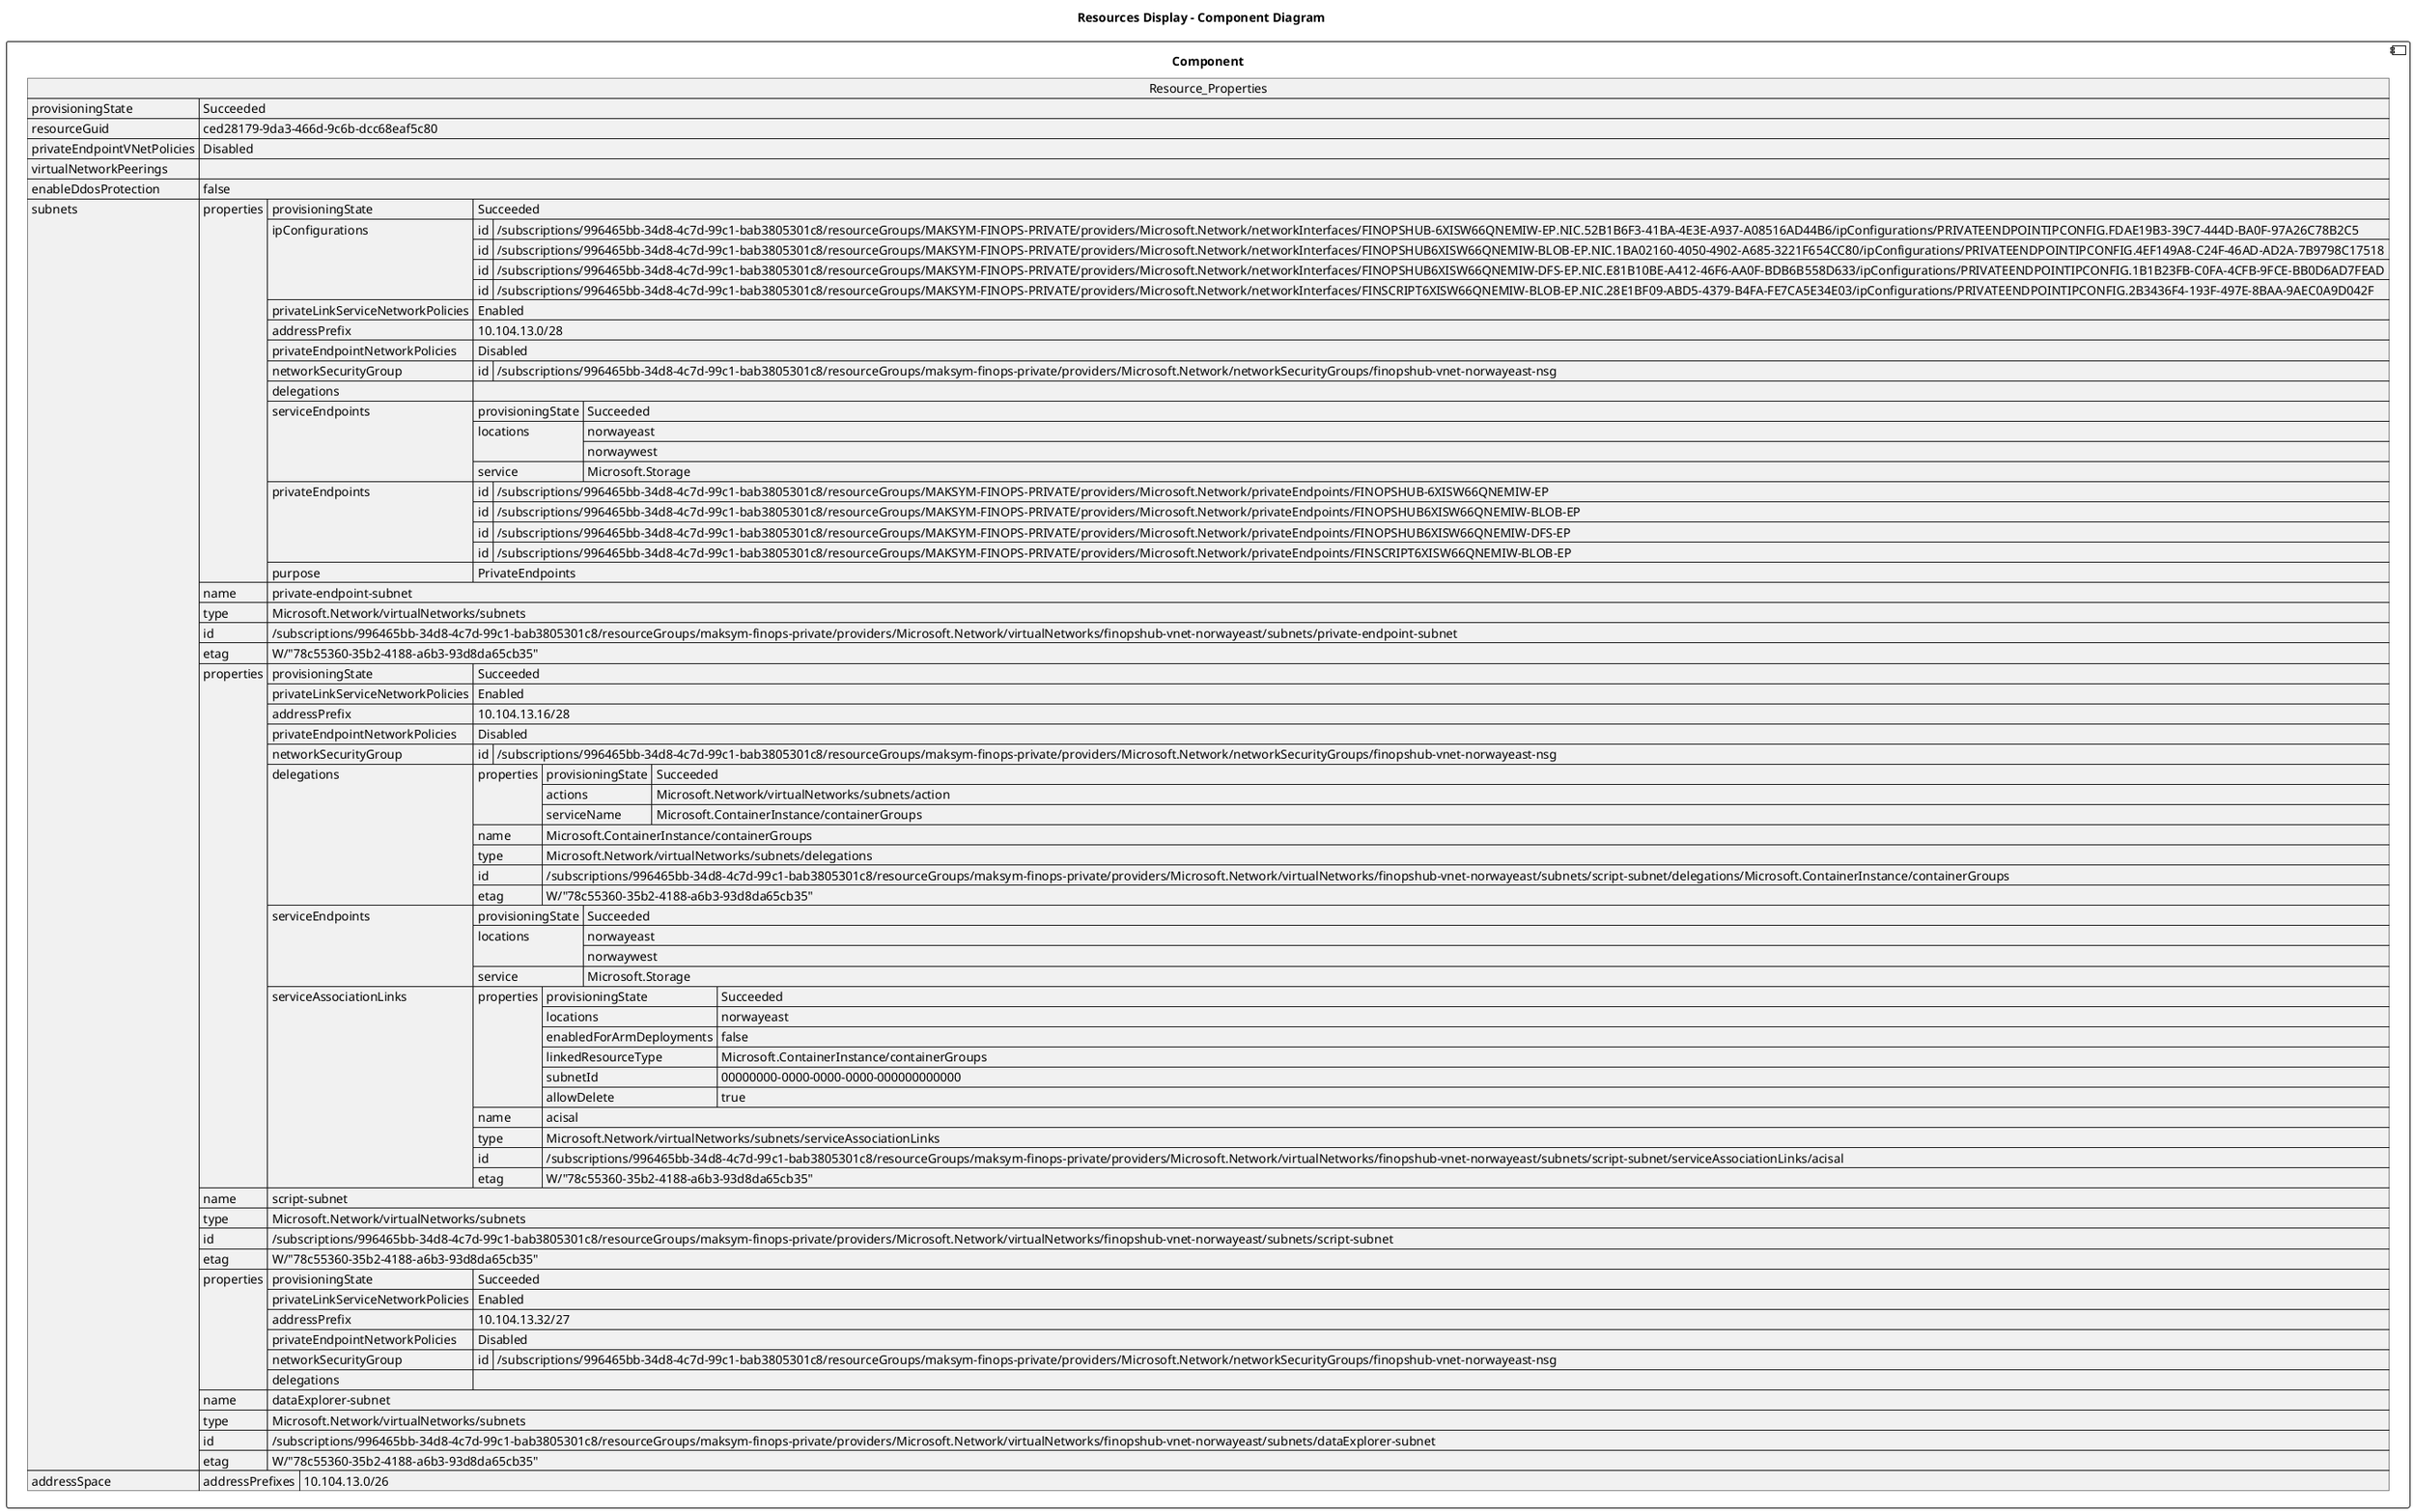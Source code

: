 @startuml

title Resources Display - Component Diagram

component Component {

json  Resource_Properties {
  "provisioningState": "Succeeded",
  "resourceGuid": "ced28179-9da3-466d-9c6b-dcc68eaf5c80",
  "privateEndpointVNetPolicies": "Disabled",
  "virtualNetworkPeerings": [],
  "enableDdosProtection": false,
  "subnets": [
    {
      "properties": {
        "provisioningState": "Succeeded",
        "ipConfigurations": [
          {
            "id": "/subscriptions/996465bb-34d8-4c7d-99c1-bab3805301c8/resourceGroups/MAKSYM-FINOPS-PRIVATE/providers/Microsoft.Network/networkInterfaces/FINOPSHUB-6XISW66QNEMIW-EP.NIC.52B1B6F3-41BA-4E3E-A937-A08516AD44B6/ipConfigurations/PRIVATEENDPOINTIPCONFIG.FDAE19B3-39C7-444D-BA0F-97A26C78B2C5"
          },
          {
            "id": "/subscriptions/996465bb-34d8-4c7d-99c1-bab3805301c8/resourceGroups/MAKSYM-FINOPS-PRIVATE/providers/Microsoft.Network/networkInterfaces/FINOPSHUB6XISW66QNEMIW-BLOB-EP.NIC.1BA02160-4050-4902-A685-3221F654CC80/ipConfigurations/PRIVATEENDPOINTIPCONFIG.4EF149A8-C24F-46AD-AD2A-7B9798C17518"
          },
          {
            "id": "/subscriptions/996465bb-34d8-4c7d-99c1-bab3805301c8/resourceGroups/MAKSYM-FINOPS-PRIVATE/providers/Microsoft.Network/networkInterfaces/FINOPSHUB6XISW66QNEMIW-DFS-EP.NIC.E81B10BE-A412-46F6-AA0F-BDB6B558D633/ipConfigurations/PRIVATEENDPOINTIPCONFIG.1B1B23FB-C0FA-4CFB-9FCE-BB0D6AD7FEAD"
          },
          {
            "id": "/subscriptions/996465bb-34d8-4c7d-99c1-bab3805301c8/resourceGroups/MAKSYM-FINOPS-PRIVATE/providers/Microsoft.Network/networkInterfaces/FINSCRIPT6XISW66QNEMIW-BLOB-EP.NIC.28E1BF09-ABD5-4379-B4FA-FE7CA5E34E03/ipConfigurations/PRIVATEENDPOINTIPCONFIG.2B3436F4-193F-497E-8BAA-9AEC0A9D042F"
          }
        ],
        "privateLinkServiceNetworkPolicies": "Enabled",
        "addressPrefix": "10.104.13.0/28",
        "privateEndpointNetworkPolicies": "Disabled",
        "networkSecurityGroup": {
          "id": "/subscriptions/996465bb-34d8-4c7d-99c1-bab3805301c8/resourceGroups/maksym-finops-private/providers/Microsoft.Network/networkSecurityGroups/finopshub-vnet-norwayeast-nsg"
        },
        "delegations": [],
        "serviceEndpoints": [
          {
            "provisioningState": "Succeeded",
            "locations": [
              "norwayeast",
              "norwaywest"
            ],
            "service": "Microsoft.Storage"
          }
        ],
        "privateEndpoints": [
          {
            "id": "/subscriptions/996465bb-34d8-4c7d-99c1-bab3805301c8/resourceGroups/MAKSYM-FINOPS-PRIVATE/providers/Microsoft.Network/privateEndpoints/FINOPSHUB-6XISW66QNEMIW-EP"
          },
          {
            "id": "/subscriptions/996465bb-34d8-4c7d-99c1-bab3805301c8/resourceGroups/MAKSYM-FINOPS-PRIVATE/providers/Microsoft.Network/privateEndpoints/FINOPSHUB6XISW66QNEMIW-BLOB-EP"
          },
          {
            "id": "/subscriptions/996465bb-34d8-4c7d-99c1-bab3805301c8/resourceGroups/MAKSYM-FINOPS-PRIVATE/providers/Microsoft.Network/privateEndpoints/FINOPSHUB6XISW66QNEMIW-DFS-EP"
          },
          {
            "id": "/subscriptions/996465bb-34d8-4c7d-99c1-bab3805301c8/resourceGroups/MAKSYM-FINOPS-PRIVATE/providers/Microsoft.Network/privateEndpoints/FINSCRIPT6XISW66QNEMIW-BLOB-EP"
          }
        ],
        "purpose": "PrivateEndpoints"
      },
      "name": "private-endpoint-subnet",
      "type": "Microsoft.Network/virtualNetworks/subnets",
      "id": "/subscriptions/996465bb-34d8-4c7d-99c1-bab3805301c8/resourceGroups/maksym-finops-private/providers/Microsoft.Network/virtualNetworks/finopshub-vnet-norwayeast/subnets/private-endpoint-subnet",
      "etag": "W/\"78c55360-35b2-4188-a6b3-93d8da65cb35\""
    },
    {
      "properties": {
        "provisioningState": "Succeeded",
        "privateLinkServiceNetworkPolicies": "Enabled",
        "addressPrefix": "10.104.13.16/28",
        "privateEndpointNetworkPolicies": "Disabled",
        "networkSecurityGroup": {
          "id": "/subscriptions/996465bb-34d8-4c7d-99c1-bab3805301c8/resourceGroups/maksym-finops-private/providers/Microsoft.Network/networkSecurityGroups/finopshub-vnet-norwayeast-nsg"
        },
        "delegations": [
          {
            "properties": {
              "provisioningState": "Succeeded",
              "actions": [
                "Microsoft.Network/virtualNetworks/subnets/action"
              ],
              "serviceName": "Microsoft.ContainerInstance/containerGroups"
            },
            "name": "Microsoft.ContainerInstance/containerGroups",
            "type": "Microsoft.Network/virtualNetworks/subnets/delegations",
            "id": "/subscriptions/996465bb-34d8-4c7d-99c1-bab3805301c8/resourceGroups/maksym-finops-private/providers/Microsoft.Network/virtualNetworks/finopshub-vnet-norwayeast/subnets/script-subnet/delegations/Microsoft.ContainerInstance/containerGroups",
            "etag": "W/\"78c55360-35b2-4188-a6b3-93d8da65cb35\""
          }
        ],
        "serviceEndpoints": [
          {
            "provisioningState": "Succeeded",
            "locations": [
              "norwayeast",
              "norwaywest"
            ],
            "service": "Microsoft.Storage"
          }
        ],
        "serviceAssociationLinks": [
          {
            "properties": {
              "provisioningState": "Succeeded",
              "locations": [
                "norwayeast"
              ],
              "enabledForArmDeployments": false,
              "linkedResourceType": "Microsoft.ContainerInstance/containerGroups",
              "subnetId": "00000000-0000-0000-0000-000000000000",
              "allowDelete": true
            },
            "name": "acisal",
            "type": "Microsoft.Network/virtualNetworks/subnets/serviceAssociationLinks",
            "id": "/subscriptions/996465bb-34d8-4c7d-99c1-bab3805301c8/resourceGroups/maksym-finops-private/providers/Microsoft.Network/virtualNetworks/finopshub-vnet-norwayeast/subnets/script-subnet/serviceAssociationLinks/acisal",
            "etag": "W/\"78c55360-35b2-4188-a6b3-93d8da65cb35\""
          }
        ]
      },
      "name": "script-subnet",
      "type": "Microsoft.Network/virtualNetworks/subnets",
      "id": "/subscriptions/996465bb-34d8-4c7d-99c1-bab3805301c8/resourceGroups/maksym-finops-private/providers/Microsoft.Network/virtualNetworks/finopshub-vnet-norwayeast/subnets/script-subnet",
      "etag": "W/\"78c55360-35b2-4188-a6b3-93d8da65cb35\""
    },
    {
      "properties": {
        "provisioningState": "Succeeded",
        "privateLinkServiceNetworkPolicies": "Enabled",
        "addressPrefix": "10.104.13.32/27",
        "privateEndpointNetworkPolicies": "Disabled",
        "networkSecurityGroup": {
          "id": "/subscriptions/996465bb-34d8-4c7d-99c1-bab3805301c8/resourceGroups/maksym-finops-private/providers/Microsoft.Network/networkSecurityGroups/finopshub-vnet-norwayeast-nsg"
        },
        "delegations": []
      },
      "name": "dataExplorer-subnet",
      "type": "Microsoft.Network/virtualNetworks/subnets",
      "id": "/subscriptions/996465bb-34d8-4c7d-99c1-bab3805301c8/resourceGroups/maksym-finops-private/providers/Microsoft.Network/virtualNetworks/finopshub-vnet-norwayeast/subnets/dataExplorer-subnet",
      "etag": "W/\"78c55360-35b2-4188-a6b3-93d8da65cb35\""
    }
  ],
  "addressSpace": {
    "addressPrefixes": [
      "10.104.13.0/26"
    ]
  }
}
}
@enduml
